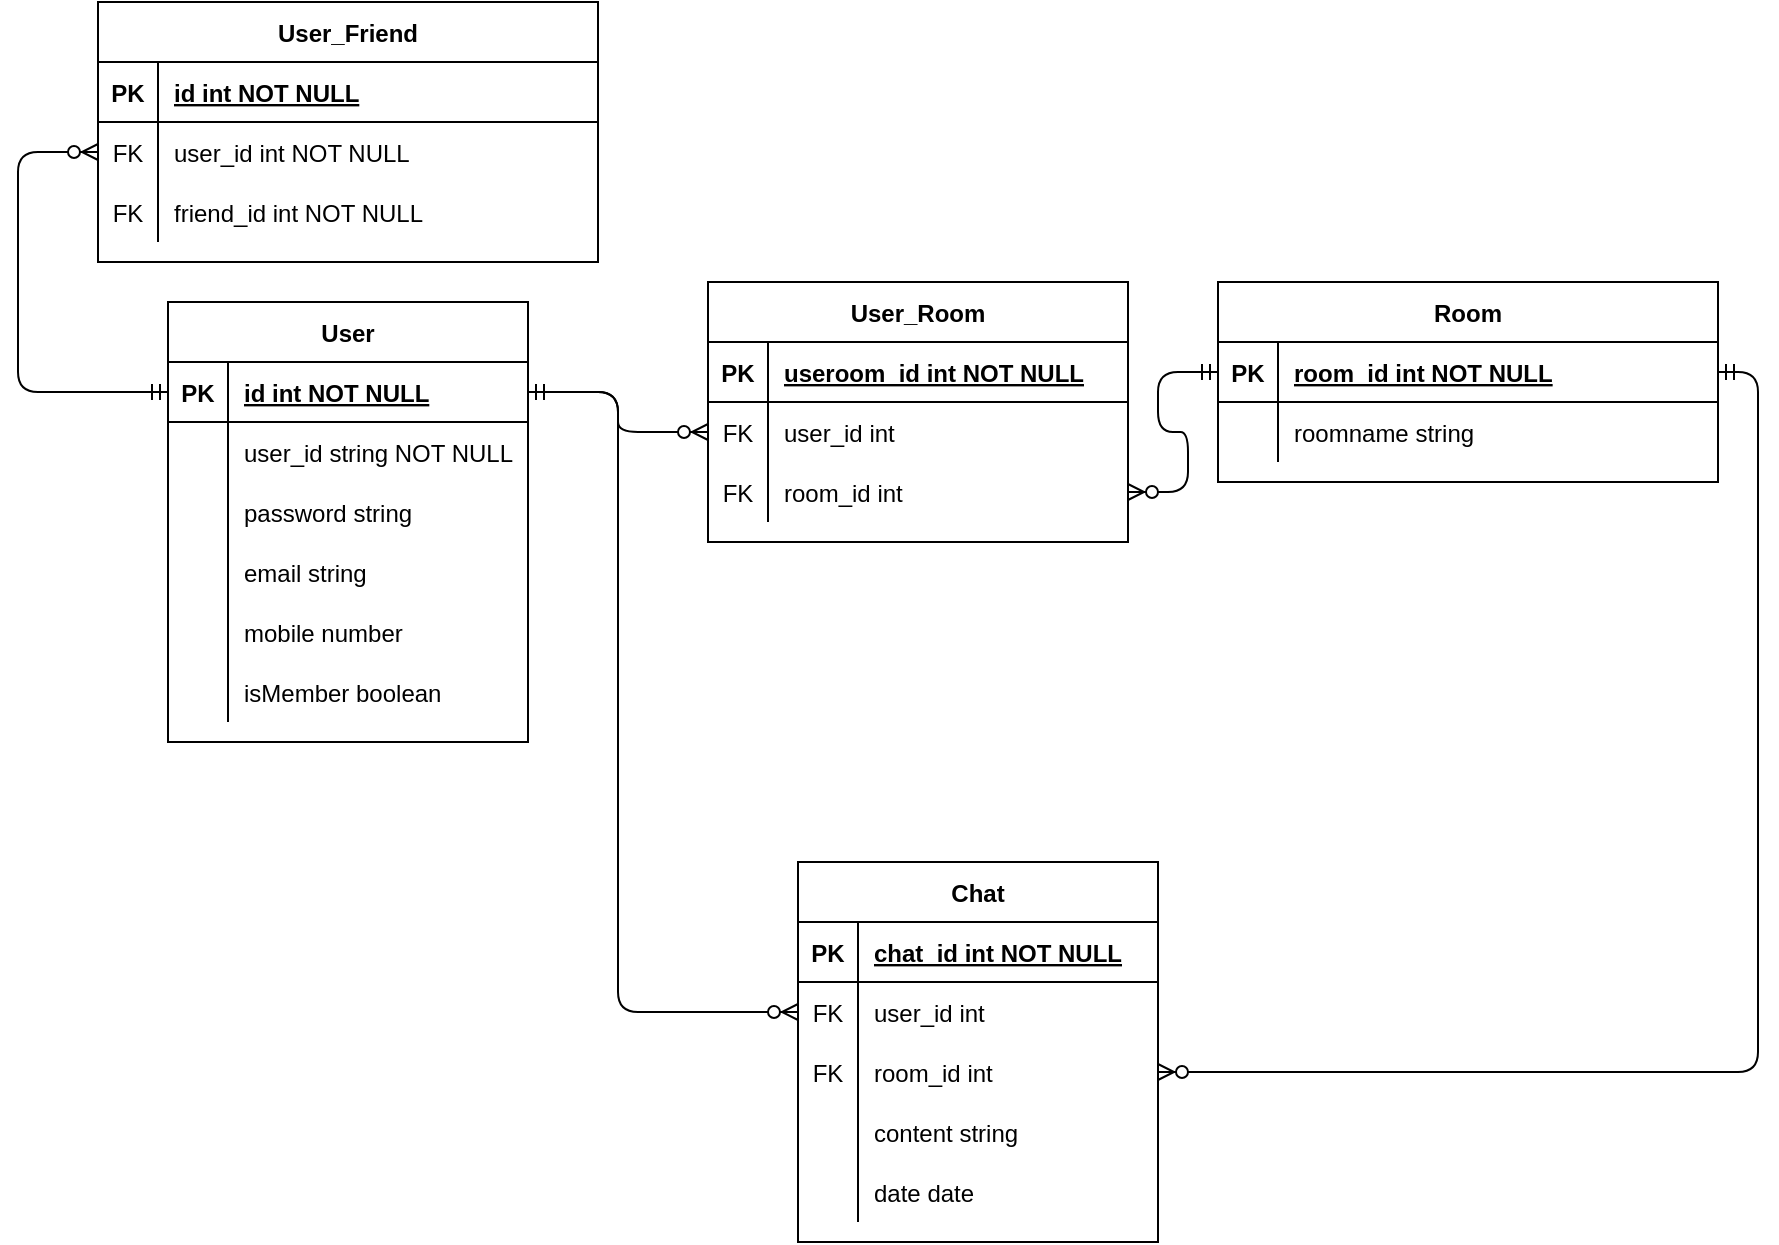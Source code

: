 <mxfile version="14.6.6" type="github">
  <diagram id="R2lEEEUBdFMjLlhIrx00" name="Page-1">
    <mxGraphModel dx="1422" dy="794" grid="1" gridSize="10" guides="1" tooltips="1" connect="1" arrows="1" fold="1" page="1" pageScale="1" pageWidth="850" pageHeight="1100" math="0" shadow="0" extFonts="Permanent Marker^https://fonts.googleapis.com/css?family=Permanent+Marker">
      <root>
        <mxCell id="0" />
        <mxCell id="1" parent="0" />
        <mxCell id="C-vyLk0tnHw3VtMMgP7b-2" value="Room" style="shape=table;startSize=30;container=1;collapsible=1;childLayout=tableLayout;fixedRows=1;rowLines=0;fontStyle=1;align=center;resizeLast=1;" parent="1" vertex="1">
          <mxGeometry x="680" y="320" width="250" height="100" as="geometry">
            <mxRectangle x="450" y="120" width="70" height="30" as="alternateBounds" />
          </mxGeometry>
        </mxCell>
        <mxCell id="C-vyLk0tnHw3VtMMgP7b-3" value="" style="shape=partialRectangle;collapsible=0;dropTarget=0;pointerEvents=0;fillColor=none;points=[[0,0.5],[1,0.5]];portConstraint=eastwest;top=0;left=0;right=0;bottom=1;" parent="C-vyLk0tnHw3VtMMgP7b-2" vertex="1">
          <mxGeometry y="30" width="250" height="30" as="geometry" />
        </mxCell>
        <mxCell id="C-vyLk0tnHw3VtMMgP7b-4" value="PK" style="shape=partialRectangle;overflow=hidden;connectable=0;fillColor=none;top=0;left=0;bottom=0;right=0;fontStyle=1;" parent="C-vyLk0tnHw3VtMMgP7b-3" vertex="1">
          <mxGeometry width="30" height="30" as="geometry" />
        </mxCell>
        <mxCell id="C-vyLk0tnHw3VtMMgP7b-5" value="room_id int NOT NULL" style="shape=partialRectangle;overflow=hidden;connectable=0;fillColor=none;top=0;left=0;bottom=0;right=0;align=left;spacingLeft=6;fontStyle=5;" parent="C-vyLk0tnHw3VtMMgP7b-3" vertex="1">
          <mxGeometry x="30" width="220" height="30" as="geometry" />
        </mxCell>
        <mxCell id="WVo8PQTTPn3DVZsjdooB-32" value="" style="shape=partialRectangle;collapsible=0;dropTarget=0;pointerEvents=0;fillColor=none;top=0;left=0;bottom=0;right=0;points=[[0,0.5],[1,0.5]];portConstraint=eastwest;" vertex="1" parent="C-vyLk0tnHw3VtMMgP7b-2">
          <mxGeometry y="60" width="250" height="30" as="geometry" />
        </mxCell>
        <mxCell id="WVo8PQTTPn3DVZsjdooB-33" value="" style="shape=partialRectangle;connectable=0;fillColor=none;top=0;left=0;bottom=0;right=0;fontStyle=0;overflow=hidden;" vertex="1" parent="WVo8PQTTPn3DVZsjdooB-32">
          <mxGeometry width="30" height="30" as="geometry" />
        </mxCell>
        <mxCell id="WVo8PQTTPn3DVZsjdooB-34" value="roomname string" style="shape=partialRectangle;connectable=0;fillColor=none;top=0;left=0;bottom=0;right=0;align=left;spacingLeft=6;fontStyle=0;overflow=hidden;" vertex="1" parent="WVo8PQTTPn3DVZsjdooB-32">
          <mxGeometry x="30" width="220" height="30" as="geometry" />
        </mxCell>
        <mxCell id="C-vyLk0tnHw3VtMMgP7b-23" value="User_Friend" style="shape=table;startSize=30;container=1;collapsible=1;childLayout=tableLayout;fixedRows=1;rowLines=0;fontStyle=1;align=center;resizeLast=1;" parent="1" vertex="1">
          <mxGeometry x="120" y="180" width="250" height="130" as="geometry" />
        </mxCell>
        <mxCell id="C-vyLk0tnHw3VtMMgP7b-24" value="" style="shape=partialRectangle;collapsible=0;dropTarget=0;pointerEvents=0;fillColor=none;points=[[0,0.5],[1,0.5]];portConstraint=eastwest;top=0;left=0;right=0;bottom=1;" parent="C-vyLk0tnHw3VtMMgP7b-23" vertex="1">
          <mxGeometry y="30" width="250" height="30" as="geometry" />
        </mxCell>
        <mxCell id="C-vyLk0tnHw3VtMMgP7b-25" value="PK" style="shape=partialRectangle;overflow=hidden;connectable=0;fillColor=none;top=0;left=0;bottom=0;right=0;fontStyle=1;" parent="C-vyLk0tnHw3VtMMgP7b-24" vertex="1">
          <mxGeometry width="30" height="30" as="geometry" />
        </mxCell>
        <mxCell id="C-vyLk0tnHw3VtMMgP7b-26" value="id int NOT NULL" style="shape=partialRectangle;overflow=hidden;connectable=0;fillColor=none;top=0;left=0;bottom=0;right=0;align=left;spacingLeft=6;fontStyle=5;" parent="C-vyLk0tnHw3VtMMgP7b-24" vertex="1">
          <mxGeometry x="30" width="220" height="30" as="geometry" />
        </mxCell>
        <mxCell id="WVo8PQTTPn3DVZsjdooB-1" value="" style="shape=partialRectangle;collapsible=0;dropTarget=0;pointerEvents=0;fillColor=none;top=0;left=0;bottom=0;right=0;points=[[0,0.5],[1,0.5]];portConstraint=eastwest;" vertex="1" parent="C-vyLk0tnHw3VtMMgP7b-23">
          <mxGeometry y="60" width="250" height="30" as="geometry" />
        </mxCell>
        <mxCell id="WVo8PQTTPn3DVZsjdooB-2" value="FK" style="shape=partialRectangle;connectable=0;fillColor=none;top=0;left=0;bottom=0;right=0;fontStyle=0;overflow=hidden;" vertex="1" parent="WVo8PQTTPn3DVZsjdooB-1">
          <mxGeometry width="30" height="30" as="geometry" />
        </mxCell>
        <mxCell id="WVo8PQTTPn3DVZsjdooB-3" value="user_id int NOT NULL" style="shape=partialRectangle;connectable=0;fillColor=none;top=0;left=0;bottom=0;right=0;align=left;spacingLeft=6;fontStyle=0;overflow=hidden;" vertex="1" parent="WVo8PQTTPn3DVZsjdooB-1">
          <mxGeometry x="30" width="220" height="30" as="geometry" />
        </mxCell>
        <mxCell id="WVo8PQTTPn3DVZsjdooB-4" value="" style="shape=partialRectangle;collapsible=0;dropTarget=0;pointerEvents=0;fillColor=none;top=0;left=0;bottom=0;right=0;points=[[0,0.5],[1,0.5]];portConstraint=eastwest;" vertex="1" parent="C-vyLk0tnHw3VtMMgP7b-23">
          <mxGeometry y="90" width="250" height="30" as="geometry" />
        </mxCell>
        <mxCell id="WVo8PQTTPn3DVZsjdooB-5" value="FK" style="shape=partialRectangle;connectable=0;fillColor=none;top=0;left=0;bottom=0;right=0;fontStyle=0;overflow=hidden;" vertex="1" parent="WVo8PQTTPn3DVZsjdooB-4">
          <mxGeometry width="30" height="30" as="geometry" />
        </mxCell>
        <mxCell id="WVo8PQTTPn3DVZsjdooB-6" value="friend_id int NOT NULL" style="shape=partialRectangle;connectable=0;fillColor=none;top=0;left=0;bottom=0;right=0;align=left;spacingLeft=6;fontStyle=0;overflow=hidden;" vertex="1" parent="WVo8PQTTPn3DVZsjdooB-4">
          <mxGeometry x="30" width="220" height="30" as="geometry" />
        </mxCell>
        <mxCell id="WVo8PQTTPn3DVZsjdooB-7" value="User" style="shape=table;startSize=30;container=1;collapsible=1;childLayout=tableLayout;fixedRows=1;rowLines=0;fontStyle=1;align=center;resizeLast=1;" vertex="1" parent="1">
          <mxGeometry x="155" y="330" width="180" height="220" as="geometry" />
        </mxCell>
        <mxCell id="WVo8PQTTPn3DVZsjdooB-8" value="" style="shape=partialRectangle;collapsible=0;dropTarget=0;pointerEvents=0;fillColor=none;top=0;left=0;bottom=1;right=0;points=[[0,0.5],[1,0.5]];portConstraint=eastwest;" vertex="1" parent="WVo8PQTTPn3DVZsjdooB-7">
          <mxGeometry y="30" width="180" height="30" as="geometry" />
        </mxCell>
        <mxCell id="WVo8PQTTPn3DVZsjdooB-9" value="PK" style="shape=partialRectangle;connectable=0;fillColor=none;top=0;left=0;bottom=0;right=0;fontStyle=1;overflow=hidden;" vertex="1" parent="WVo8PQTTPn3DVZsjdooB-8">
          <mxGeometry width="30" height="30" as="geometry" />
        </mxCell>
        <mxCell id="WVo8PQTTPn3DVZsjdooB-10" value="id int NOT NULL" style="shape=partialRectangle;connectable=0;fillColor=none;top=0;left=0;bottom=0;right=0;align=left;spacingLeft=6;fontStyle=5;overflow=hidden;" vertex="1" parent="WVo8PQTTPn3DVZsjdooB-8">
          <mxGeometry x="30" width="150" height="30" as="geometry" />
        </mxCell>
        <mxCell id="WVo8PQTTPn3DVZsjdooB-20" value="" style="shape=partialRectangle;collapsible=0;dropTarget=0;pointerEvents=0;fillColor=none;top=0;left=0;bottom=0;right=0;points=[[0,0.5],[1,0.5]];portConstraint=eastwest;" vertex="1" parent="WVo8PQTTPn3DVZsjdooB-7">
          <mxGeometry y="60" width="180" height="30" as="geometry" />
        </mxCell>
        <mxCell id="WVo8PQTTPn3DVZsjdooB-21" value="" style="shape=partialRectangle;connectable=0;fillColor=none;top=0;left=0;bottom=0;right=0;fontStyle=0;overflow=hidden;" vertex="1" parent="WVo8PQTTPn3DVZsjdooB-20">
          <mxGeometry width="30" height="30" as="geometry" />
        </mxCell>
        <mxCell id="WVo8PQTTPn3DVZsjdooB-22" value="user_id string NOT NULL" style="shape=partialRectangle;connectable=0;fillColor=none;top=0;left=0;bottom=0;right=0;align=left;spacingLeft=6;fontStyle=0;overflow=hidden;" vertex="1" parent="WVo8PQTTPn3DVZsjdooB-20">
          <mxGeometry x="30" width="150" height="30" as="geometry" />
        </mxCell>
        <mxCell id="WVo8PQTTPn3DVZsjdooB-23" value="" style="shape=partialRectangle;collapsible=0;dropTarget=0;pointerEvents=0;fillColor=none;top=0;left=0;bottom=0;right=0;points=[[0,0.5],[1,0.5]];portConstraint=eastwest;" vertex="1" parent="WVo8PQTTPn3DVZsjdooB-7">
          <mxGeometry y="90" width="180" height="30" as="geometry" />
        </mxCell>
        <mxCell id="WVo8PQTTPn3DVZsjdooB-24" value="" style="shape=partialRectangle;connectable=0;fillColor=none;top=0;left=0;bottom=0;right=0;editable=1;overflow=hidden;" vertex="1" parent="WVo8PQTTPn3DVZsjdooB-23">
          <mxGeometry width="30" height="30" as="geometry" />
        </mxCell>
        <mxCell id="WVo8PQTTPn3DVZsjdooB-25" value="password string" style="shape=partialRectangle;connectable=0;fillColor=none;top=0;left=0;bottom=0;right=0;align=left;spacingLeft=6;overflow=hidden;" vertex="1" parent="WVo8PQTTPn3DVZsjdooB-23">
          <mxGeometry x="30" width="150" height="30" as="geometry" />
        </mxCell>
        <mxCell id="WVo8PQTTPn3DVZsjdooB-26" value="" style="shape=partialRectangle;collapsible=0;dropTarget=0;pointerEvents=0;fillColor=none;top=0;left=0;bottom=0;right=0;points=[[0,0.5],[1,0.5]];portConstraint=eastwest;" vertex="1" parent="WVo8PQTTPn3DVZsjdooB-7">
          <mxGeometry y="120" width="180" height="30" as="geometry" />
        </mxCell>
        <mxCell id="WVo8PQTTPn3DVZsjdooB-27" value="" style="shape=partialRectangle;connectable=0;fillColor=none;top=0;left=0;bottom=0;right=0;editable=1;overflow=hidden;" vertex="1" parent="WVo8PQTTPn3DVZsjdooB-26">
          <mxGeometry width="30" height="30" as="geometry" />
        </mxCell>
        <mxCell id="WVo8PQTTPn3DVZsjdooB-28" value="email string" style="shape=partialRectangle;connectable=0;fillColor=none;top=0;left=0;bottom=0;right=0;align=left;spacingLeft=6;overflow=hidden;" vertex="1" parent="WVo8PQTTPn3DVZsjdooB-26">
          <mxGeometry x="30" width="150" height="30" as="geometry" />
        </mxCell>
        <mxCell id="WVo8PQTTPn3DVZsjdooB-29" value="" style="shape=partialRectangle;collapsible=0;dropTarget=0;pointerEvents=0;fillColor=none;top=0;left=0;bottom=0;right=0;points=[[0,0.5],[1,0.5]];portConstraint=eastwest;" vertex="1" parent="WVo8PQTTPn3DVZsjdooB-7">
          <mxGeometry y="150" width="180" height="30" as="geometry" />
        </mxCell>
        <mxCell id="WVo8PQTTPn3DVZsjdooB-30" value="" style="shape=partialRectangle;connectable=0;fillColor=none;top=0;left=0;bottom=0;right=0;editable=1;overflow=hidden;" vertex="1" parent="WVo8PQTTPn3DVZsjdooB-29">
          <mxGeometry width="30" height="30" as="geometry" />
        </mxCell>
        <mxCell id="WVo8PQTTPn3DVZsjdooB-31" value="mobile number" style="shape=partialRectangle;connectable=0;fillColor=none;top=0;left=0;bottom=0;right=0;align=left;spacingLeft=6;overflow=hidden;" vertex="1" parent="WVo8PQTTPn3DVZsjdooB-29">
          <mxGeometry x="30" width="150" height="30" as="geometry" />
        </mxCell>
        <mxCell id="WVo8PQTTPn3DVZsjdooB-48" value="" style="shape=partialRectangle;collapsible=0;dropTarget=0;pointerEvents=0;fillColor=none;top=0;left=0;bottom=0;right=0;points=[[0,0.5],[1,0.5]];portConstraint=eastwest;" vertex="1" parent="WVo8PQTTPn3DVZsjdooB-7">
          <mxGeometry y="180" width="180" height="30" as="geometry" />
        </mxCell>
        <mxCell id="WVo8PQTTPn3DVZsjdooB-49" value="" style="shape=partialRectangle;connectable=0;fillColor=none;top=0;left=0;bottom=0;right=0;editable=1;overflow=hidden;" vertex="1" parent="WVo8PQTTPn3DVZsjdooB-48">
          <mxGeometry width="30" height="30" as="geometry" />
        </mxCell>
        <mxCell id="WVo8PQTTPn3DVZsjdooB-50" value="isMember boolean" style="shape=partialRectangle;connectable=0;fillColor=none;top=0;left=0;bottom=0;right=0;align=left;spacingLeft=6;overflow=hidden;" vertex="1" parent="WVo8PQTTPn3DVZsjdooB-48">
          <mxGeometry x="30" width="150" height="30" as="geometry" />
        </mxCell>
        <mxCell id="WVo8PQTTPn3DVZsjdooB-51" value="Chat" style="shape=table;startSize=30;container=1;collapsible=1;childLayout=tableLayout;fixedRows=1;rowLines=0;fontStyle=1;align=center;resizeLast=1;" vertex="1" parent="1">
          <mxGeometry x="470" y="610" width="180" height="190" as="geometry" />
        </mxCell>
        <mxCell id="WVo8PQTTPn3DVZsjdooB-52" value="" style="shape=partialRectangle;collapsible=0;dropTarget=0;pointerEvents=0;fillColor=none;top=0;left=0;bottom=1;right=0;points=[[0,0.5],[1,0.5]];portConstraint=eastwest;" vertex="1" parent="WVo8PQTTPn3DVZsjdooB-51">
          <mxGeometry y="30" width="180" height="30" as="geometry" />
        </mxCell>
        <mxCell id="WVo8PQTTPn3DVZsjdooB-53" value="PK" style="shape=partialRectangle;connectable=0;fillColor=none;top=0;left=0;bottom=0;right=0;fontStyle=1;overflow=hidden;" vertex="1" parent="WVo8PQTTPn3DVZsjdooB-52">
          <mxGeometry width="30" height="30" as="geometry" />
        </mxCell>
        <mxCell id="WVo8PQTTPn3DVZsjdooB-54" value="chat_id int NOT NULL" style="shape=partialRectangle;connectable=0;fillColor=none;top=0;left=0;bottom=0;right=0;align=left;spacingLeft=6;fontStyle=5;overflow=hidden;" vertex="1" parent="WVo8PQTTPn3DVZsjdooB-52">
          <mxGeometry x="30" width="150" height="30" as="geometry" />
        </mxCell>
        <mxCell id="WVo8PQTTPn3DVZsjdooB-64" value="" style="shape=partialRectangle;collapsible=0;dropTarget=0;pointerEvents=0;fillColor=none;top=0;left=0;bottom=0;right=0;points=[[0,0.5],[1,0.5]];portConstraint=eastwest;" vertex="1" parent="WVo8PQTTPn3DVZsjdooB-51">
          <mxGeometry y="60" width="180" height="30" as="geometry" />
        </mxCell>
        <mxCell id="WVo8PQTTPn3DVZsjdooB-65" value="FK" style="shape=partialRectangle;connectable=0;fillColor=none;top=0;left=0;bottom=0;right=0;fontStyle=0;overflow=hidden;" vertex="1" parent="WVo8PQTTPn3DVZsjdooB-64">
          <mxGeometry width="30" height="30" as="geometry" />
        </mxCell>
        <mxCell id="WVo8PQTTPn3DVZsjdooB-66" value="user_id int" style="shape=partialRectangle;connectable=0;fillColor=none;top=0;left=0;bottom=0;right=0;align=left;spacingLeft=6;fontStyle=0;overflow=hidden;" vertex="1" parent="WVo8PQTTPn3DVZsjdooB-64">
          <mxGeometry x="30" width="150" height="30" as="geometry" />
        </mxCell>
        <mxCell id="WVo8PQTTPn3DVZsjdooB-67" value="" style="shape=partialRectangle;collapsible=0;dropTarget=0;pointerEvents=0;fillColor=none;top=0;left=0;bottom=0;right=0;points=[[0,0.5],[1,0.5]];portConstraint=eastwest;" vertex="1" parent="WVo8PQTTPn3DVZsjdooB-51">
          <mxGeometry y="90" width="180" height="30" as="geometry" />
        </mxCell>
        <mxCell id="WVo8PQTTPn3DVZsjdooB-68" value="FK" style="shape=partialRectangle;connectable=0;fillColor=none;top=0;left=0;bottom=0;right=0;fontStyle=0;overflow=hidden;" vertex="1" parent="WVo8PQTTPn3DVZsjdooB-67">
          <mxGeometry width="30" height="30" as="geometry" />
        </mxCell>
        <mxCell id="WVo8PQTTPn3DVZsjdooB-69" value="room_id int" style="shape=partialRectangle;connectable=0;fillColor=none;top=0;left=0;bottom=0;right=0;align=left;spacingLeft=6;fontStyle=0;overflow=hidden;" vertex="1" parent="WVo8PQTTPn3DVZsjdooB-67">
          <mxGeometry x="30" width="150" height="30" as="geometry" />
        </mxCell>
        <mxCell id="WVo8PQTTPn3DVZsjdooB-70" value="" style="shape=partialRectangle;collapsible=0;dropTarget=0;pointerEvents=0;fillColor=none;top=0;left=0;bottom=0;right=0;points=[[0,0.5],[1,0.5]];portConstraint=eastwest;" vertex="1" parent="WVo8PQTTPn3DVZsjdooB-51">
          <mxGeometry y="120" width="180" height="30" as="geometry" />
        </mxCell>
        <mxCell id="WVo8PQTTPn3DVZsjdooB-71" value="" style="shape=partialRectangle;connectable=0;fillColor=none;top=0;left=0;bottom=0;right=0;editable=1;overflow=hidden;" vertex="1" parent="WVo8PQTTPn3DVZsjdooB-70">
          <mxGeometry width="30" height="30" as="geometry" />
        </mxCell>
        <mxCell id="WVo8PQTTPn3DVZsjdooB-72" value="content string" style="shape=partialRectangle;connectable=0;fillColor=none;top=0;left=0;bottom=0;right=0;align=left;spacingLeft=6;overflow=hidden;" vertex="1" parent="WVo8PQTTPn3DVZsjdooB-70">
          <mxGeometry x="30" width="150" height="30" as="geometry" />
        </mxCell>
        <mxCell id="WVo8PQTTPn3DVZsjdooB-73" value="" style="shape=partialRectangle;collapsible=0;dropTarget=0;pointerEvents=0;fillColor=none;top=0;left=0;bottom=0;right=0;points=[[0,0.5],[1,0.5]];portConstraint=eastwest;" vertex="1" parent="WVo8PQTTPn3DVZsjdooB-51">
          <mxGeometry y="150" width="180" height="30" as="geometry" />
        </mxCell>
        <mxCell id="WVo8PQTTPn3DVZsjdooB-74" value="" style="shape=partialRectangle;connectable=0;fillColor=none;top=0;left=0;bottom=0;right=0;editable=1;overflow=hidden;" vertex="1" parent="WVo8PQTTPn3DVZsjdooB-73">
          <mxGeometry width="30" height="30" as="geometry" />
        </mxCell>
        <mxCell id="WVo8PQTTPn3DVZsjdooB-75" value="date date" style="shape=partialRectangle;connectable=0;fillColor=none;top=0;left=0;bottom=0;right=0;align=left;spacingLeft=6;overflow=hidden;" vertex="1" parent="WVo8PQTTPn3DVZsjdooB-73">
          <mxGeometry x="30" width="150" height="30" as="geometry" />
        </mxCell>
        <mxCell id="WVo8PQTTPn3DVZsjdooB-77" value="" style="edgeStyle=orthogonalEdgeStyle;fontSize=12;html=1;endArrow=ERzeroToMany;startArrow=ERmandOne;exitX=1;exitY=0.5;exitDx=0;exitDy=0;entryX=1;entryY=0.5;entryDx=0;entryDy=0;rounded=1;" edge="1" parent="1" source="C-vyLk0tnHw3VtMMgP7b-3" target="WVo8PQTTPn3DVZsjdooB-67">
          <mxGeometry width="100" height="100" relative="1" as="geometry">
            <mxPoint x="390" y="640" as="sourcePoint" />
            <mxPoint x="490" y="540" as="targetPoint" />
            <Array as="points">
              <mxPoint x="950" y="365" />
              <mxPoint x="950" y="715" />
            </Array>
          </mxGeometry>
        </mxCell>
        <mxCell id="WVo8PQTTPn3DVZsjdooB-78" value="" style="edgeStyle=orthogonalEdgeStyle;fontSize=12;html=1;endArrow=ERzeroToMany;startArrow=ERmandOne;strokeColor=#000000;exitX=1;exitY=0.5;exitDx=0;exitDy=0;entryX=0;entryY=0.5;entryDx=0;entryDy=0;" edge="1" parent="1" source="WVo8PQTTPn3DVZsjdooB-8" target="WVo8PQTTPn3DVZsjdooB-64">
          <mxGeometry width="100" height="100" relative="1" as="geometry">
            <mxPoint x="380" y="540" as="sourcePoint" />
            <mxPoint x="480" y="440" as="targetPoint" />
            <Array as="points">
              <mxPoint x="380" y="375" />
              <mxPoint x="380" y="685" />
            </Array>
          </mxGeometry>
        </mxCell>
        <mxCell id="WVo8PQTTPn3DVZsjdooB-79" value="User_Room" style="shape=table;startSize=30;container=1;collapsible=1;childLayout=tableLayout;fixedRows=1;rowLines=0;fontStyle=1;align=center;resizeLast=1;" vertex="1" parent="1">
          <mxGeometry x="425" y="320" width="210" height="130" as="geometry" />
        </mxCell>
        <mxCell id="WVo8PQTTPn3DVZsjdooB-80" value="" style="shape=partialRectangle;collapsible=0;dropTarget=0;pointerEvents=0;fillColor=none;top=0;left=0;bottom=1;right=0;points=[[0,0.5],[1,0.5]];portConstraint=eastwest;" vertex="1" parent="WVo8PQTTPn3DVZsjdooB-79">
          <mxGeometry y="30" width="210" height="30" as="geometry" />
        </mxCell>
        <mxCell id="WVo8PQTTPn3DVZsjdooB-81" value="PK" style="shape=partialRectangle;connectable=0;fillColor=none;top=0;left=0;bottom=0;right=0;fontStyle=1;overflow=hidden;" vertex="1" parent="WVo8PQTTPn3DVZsjdooB-80">
          <mxGeometry width="30" height="30" as="geometry" />
        </mxCell>
        <mxCell id="WVo8PQTTPn3DVZsjdooB-82" value="useroom_id int NOT NULL" style="shape=partialRectangle;connectable=0;fillColor=none;top=0;left=0;bottom=0;right=0;align=left;spacingLeft=6;fontStyle=5;overflow=hidden;" vertex="1" parent="WVo8PQTTPn3DVZsjdooB-80">
          <mxGeometry x="30" width="180" height="30" as="geometry" />
        </mxCell>
        <mxCell id="WVo8PQTTPn3DVZsjdooB-95" value="" style="shape=partialRectangle;collapsible=0;dropTarget=0;pointerEvents=0;fillColor=none;top=0;left=0;bottom=0;right=0;points=[[0,0.5],[1,0.5]];portConstraint=eastwest;" vertex="1" parent="WVo8PQTTPn3DVZsjdooB-79">
          <mxGeometry y="60" width="210" height="30" as="geometry" />
        </mxCell>
        <mxCell id="WVo8PQTTPn3DVZsjdooB-96" value="FK" style="shape=partialRectangle;connectable=0;fillColor=none;top=0;left=0;bottom=0;right=0;fontStyle=0;overflow=hidden;" vertex="1" parent="WVo8PQTTPn3DVZsjdooB-95">
          <mxGeometry width="30" height="30" as="geometry" />
        </mxCell>
        <mxCell id="WVo8PQTTPn3DVZsjdooB-97" value="user_id int" style="shape=partialRectangle;connectable=0;fillColor=none;top=0;left=0;bottom=0;right=0;align=left;spacingLeft=6;fontStyle=0;overflow=hidden;" vertex="1" parent="WVo8PQTTPn3DVZsjdooB-95">
          <mxGeometry x="30" width="180" height="30" as="geometry" />
        </mxCell>
        <mxCell id="WVo8PQTTPn3DVZsjdooB-99" value="" style="shape=partialRectangle;collapsible=0;dropTarget=0;pointerEvents=0;fillColor=none;top=0;left=0;bottom=0;right=0;points=[[0,0.5],[1,0.5]];portConstraint=eastwest;" vertex="1" parent="WVo8PQTTPn3DVZsjdooB-79">
          <mxGeometry y="90" width="210" height="30" as="geometry" />
        </mxCell>
        <mxCell id="WVo8PQTTPn3DVZsjdooB-100" value="FK" style="shape=partialRectangle;connectable=0;fillColor=none;top=0;left=0;bottom=0;right=0;fontStyle=0;overflow=hidden;" vertex="1" parent="WVo8PQTTPn3DVZsjdooB-99">
          <mxGeometry width="30" height="30" as="geometry" />
        </mxCell>
        <mxCell id="WVo8PQTTPn3DVZsjdooB-101" value="room_id int" style="shape=partialRectangle;connectable=0;fillColor=none;top=0;left=0;bottom=0;right=0;align=left;spacingLeft=6;fontStyle=0;overflow=hidden;" vertex="1" parent="WVo8PQTTPn3DVZsjdooB-99">
          <mxGeometry x="30" width="180" height="30" as="geometry" />
        </mxCell>
        <mxCell id="WVo8PQTTPn3DVZsjdooB-98" value="" style="edgeStyle=orthogonalEdgeStyle;fontSize=12;html=1;endArrow=ERzeroToMany;startArrow=ERmandOne;strokeColor=#000000;exitX=0;exitY=0.5;exitDx=0;exitDy=0;entryX=0;entryY=0.5;entryDx=0;entryDy=0;" edge="1" parent="1" source="WVo8PQTTPn3DVZsjdooB-8" target="WVo8PQTTPn3DVZsjdooB-1">
          <mxGeometry width="100" height="100" relative="1" as="geometry">
            <mxPoint x="40" y="500" as="sourcePoint" />
            <mxPoint x="140" y="400" as="targetPoint" />
            <Array as="points">
              <mxPoint x="80" y="375" />
              <mxPoint x="80" y="255" />
            </Array>
          </mxGeometry>
        </mxCell>
        <mxCell id="WVo8PQTTPn3DVZsjdooB-102" value="" style="edgeStyle=entityRelationEdgeStyle;fontSize=12;html=1;endArrow=ERzeroToMany;startArrow=ERmandOne;strokeColor=#000000;exitX=0;exitY=0.5;exitDx=0;exitDy=0;entryX=1;entryY=0.5;entryDx=0;entryDy=0;" edge="1" parent="1" source="C-vyLk0tnHw3VtMMgP7b-3" target="WVo8PQTTPn3DVZsjdooB-99">
          <mxGeometry width="100" height="100" relative="1" as="geometry">
            <mxPoint x="700" y="600" as="sourcePoint" />
            <mxPoint x="800" y="500" as="targetPoint" />
          </mxGeometry>
        </mxCell>
        <mxCell id="WVo8PQTTPn3DVZsjdooB-103" value="" style="edgeStyle=orthogonalEdgeStyle;fontSize=12;html=1;endArrow=ERzeroToMany;startArrow=ERmandOne;strokeColor=#000000;exitX=1;exitY=0.5;exitDx=0;exitDy=0;entryX=0;entryY=0.5;entryDx=0;entryDy=0;" edge="1" parent="1" source="WVo8PQTTPn3DVZsjdooB-8" target="WVo8PQTTPn3DVZsjdooB-95">
          <mxGeometry width="100" height="100" relative="1" as="geometry">
            <mxPoint x="650" y="590" as="sourcePoint" />
            <mxPoint x="750" y="490" as="targetPoint" />
          </mxGeometry>
        </mxCell>
      </root>
    </mxGraphModel>
  </diagram>
</mxfile>
